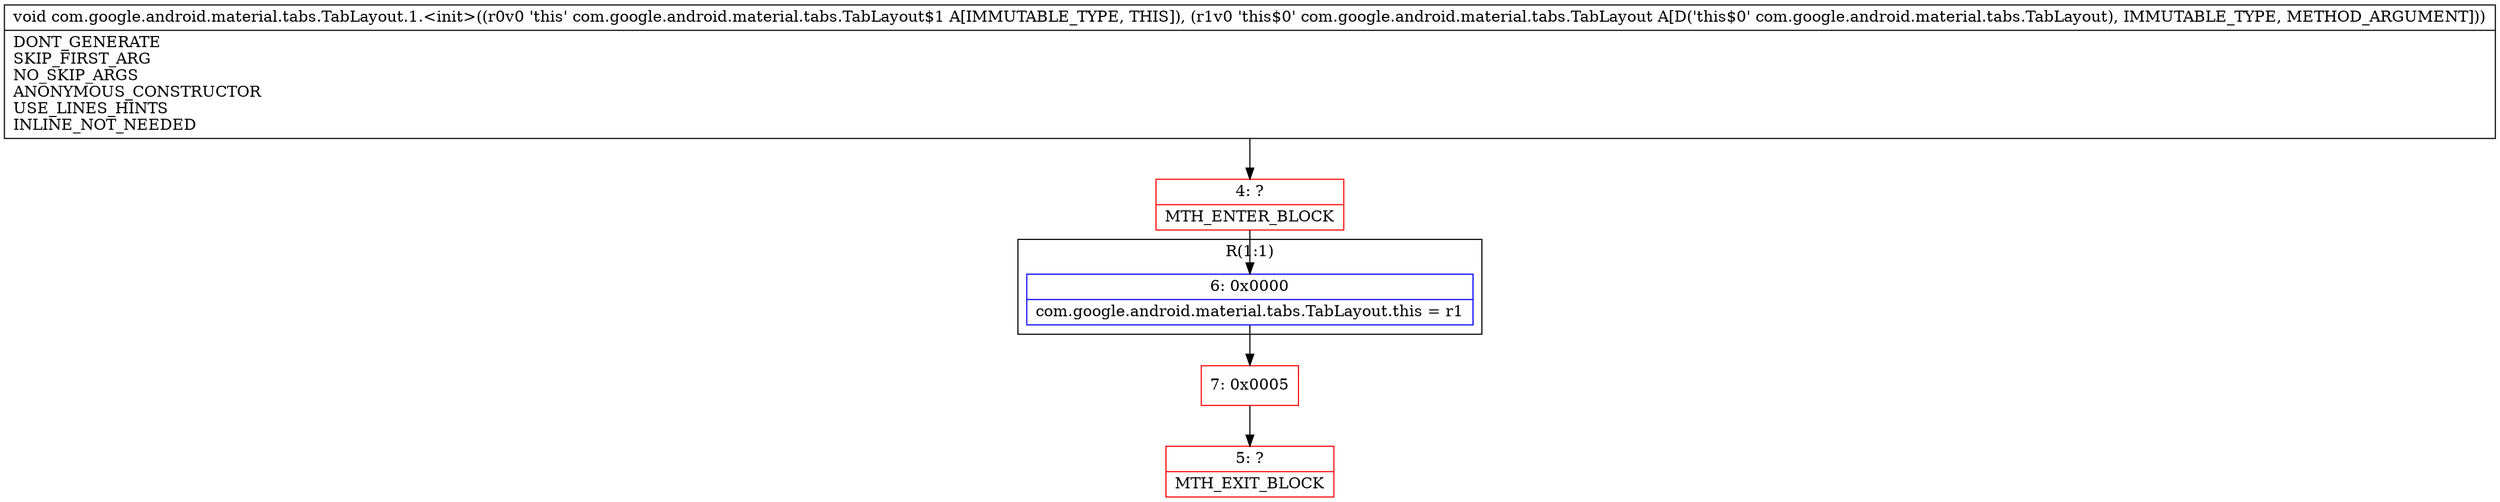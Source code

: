 digraph "CFG forcom.google.android.material.tabs.TabLayout.1.\<init\>(Lcom\/google\/android\/material\/tabs\/TabLayout;)V" {
subgraph cluster_Region_2093546931 {
label = "R(1:1)";
node [shape=record,color=blue];
Node_6 [shape=record,label="{6\:\ 0x0000|com.google.android.material.tabs.TabLayout.this = r1\l}"];
}
Node_4 [shape=record,color=red,label="{4\:\ ?|MTH_ENTER_BLOCK\l}"];
Node_7 [shape=record,color=red,label="{7\:\ 0x0005}"];
Node_5 [shape=record,color=red,label="{5\:\ ?|MTH_EXIT_BLOCK\l}"];
MethodNode[shape=record,label="{void com.google.android.material.tabs.TabLayout.1.\<init\>((r0v0 'this' com.google.android.material.tabs.TabLayout$1 A[IMMUTABLE_TYPE, THIS]), (r1v0 'this$0' com.google.android.material.tabs.TabLayout A[D('this$0' com.google.android.material.tabs.TabLayout), IMMUTABLE_TYPE, METHOD_ARGUMENT]))  | DONT_GENERATE\lSKIP_FIRST_ARG\lNO_SKIP_ARGS\lANONYMOUS_CONSTRUCTOR\lUSE_LINES_HINTS\lINLINE_NOT_NEEDED\l}"];
MethodNode -> Node_4;Node_6 -> Node_7;
Node_4 -> Node_6;
Node_7 -> Node_5;
}

